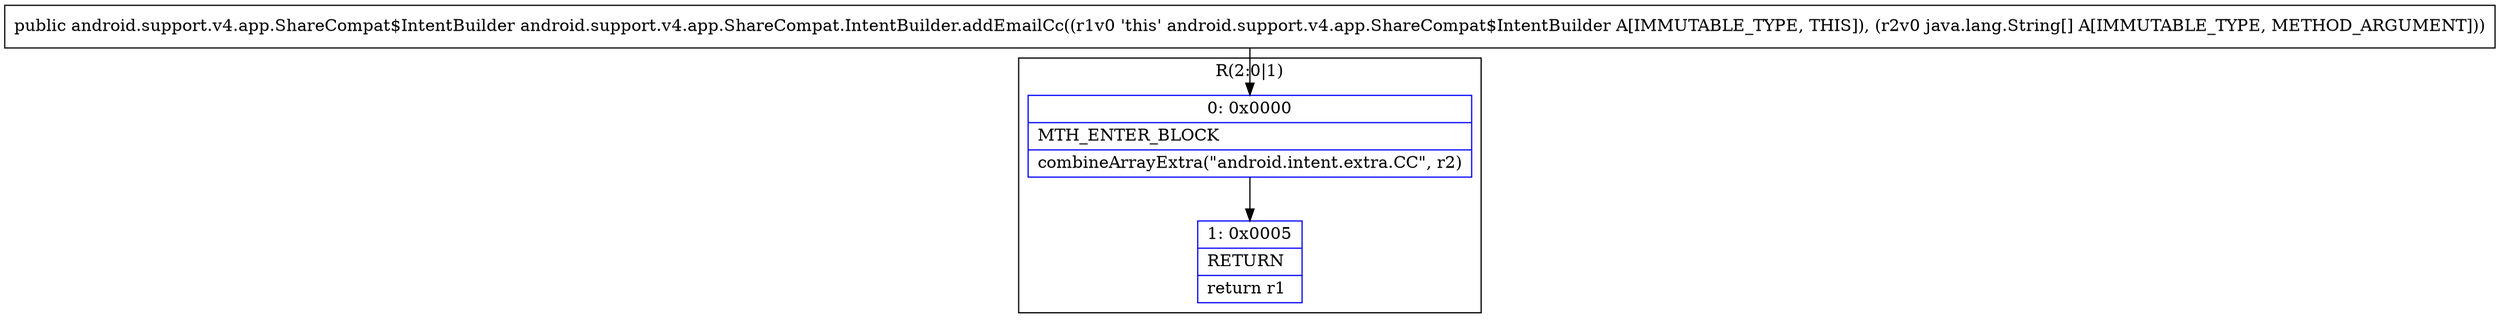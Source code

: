 digraph "CFG forandroid.support.v4.app.ShareCompat.IntentBuilder.addEmailCc([Ljava\/lang\/String;)Landroid\/support\/v4\/app\/ShareCompat$IntentBuilder;" {
subgraph cluster_Region_2103326547 {
label = "R(2:0|1)";
node [shape=record,color=blue];
Node_0 [shape=record,label="{0\:\ 0x0000|MTH_ENTER_BLOCK\l|combineArrayExtra(\"android.intent.extra.CC\", r2)\l}"];
Node_1 [shape=record,label="{1\:\ 0x0005|RETURN\l|return r1\l}"];
}
MethodNode[shape=record,label="{public android.support.v4.app.ShareCompat$IntentBuilder android.support.v4.app.ShareCompat.IntentBuilder.addEmailCc((r1v0 'this' android.support.v4.app.ShareCompat$IntentBuilder A[IMMUTABLE_TYPE, THIS]), (r2v0 java.lang.String[] A[IMMUTABLE_TYPE, METHOD_ARGUMENT])) }"];
MethodNode -> Node_0;
Node_0 -> Node_1;
}

